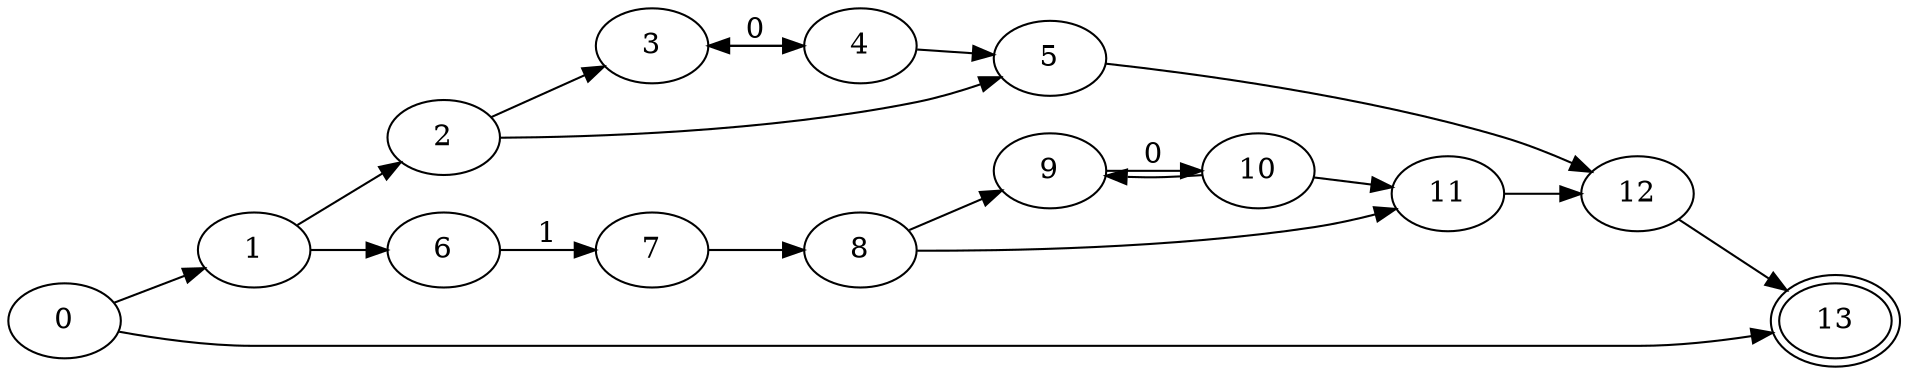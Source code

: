 digraph G {
    layout = dot;
    ordering = out;
    rankdir = "LR";
    
    0 [label = "0";];
    1 [label = "1";];
    2 [label = "2";];
    3 [label = "3";];
    4 [label = "4";];
    5 [label = "5";];
    6 [label = "6";];
    7 [label = "7";];
    8 [label = "8";];
    9 [label = "9";];
    10 [label = "10";];
    11 [label = "11";];
    12 [label = "12";];
    13 [label = "13";peripheries = 2;];
    
    0 -> {1 13};
    1 -> {2 6};
    2 -> {3 5};
    3 -> 4 [label = "0";];
    4 -> {5 3};
    5 -> 12;
    6 -> 7 [label = "1";];
    7 -> 8;
    8 -> {9 11};
    9 -> 10 [label = "0";];
    10 -> {9 11};
    11 -> 12;
    12 -> 13;
}